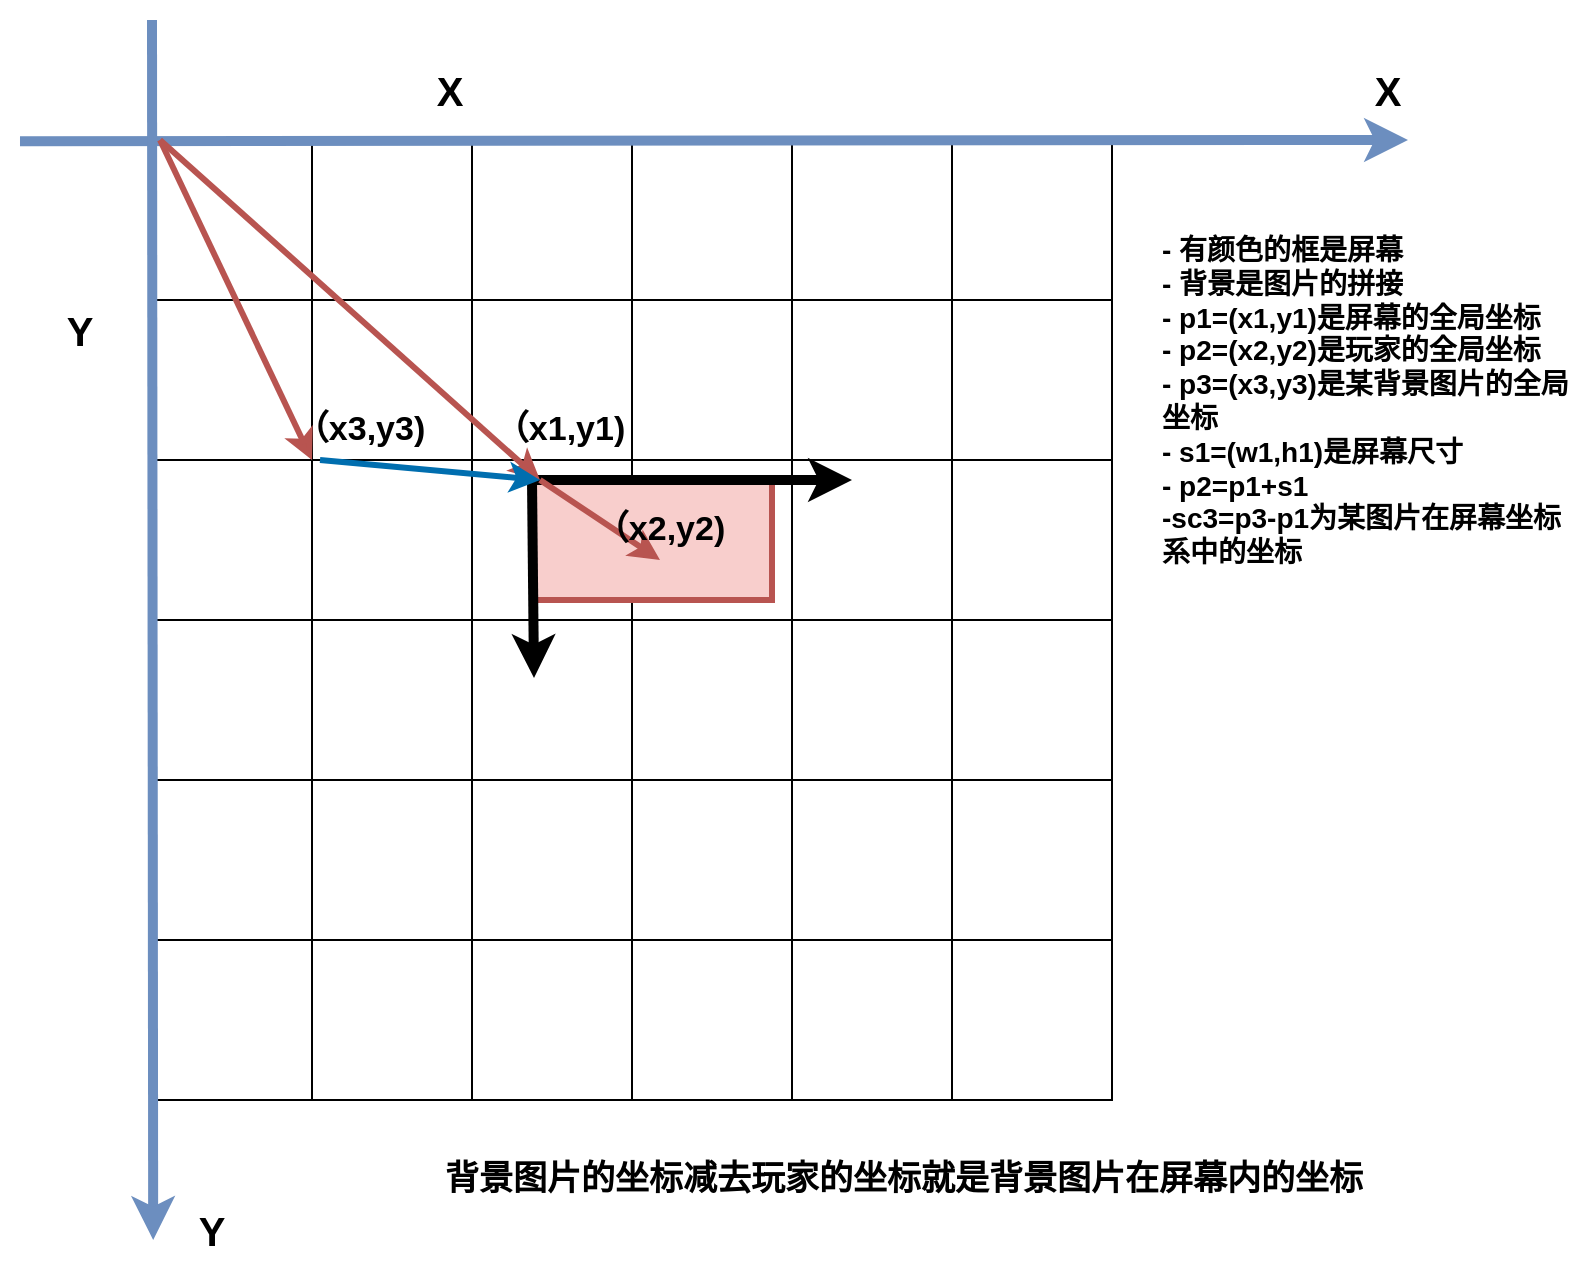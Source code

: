 <mxfile version="21.6.1" type="github">
  <diagram name="第 1 页" id="yOHOC9veb8_BCosYYFFb">
    <mxGraphModel dx="1172" dy="674" grid="1" gridSize="10" guides="1" tooltips="1" connect="1" arrows="1" fold="1" page="1" pageScale="1" pageWidth="827" pageHeight="1169" math="0" shadow="0">
      <root>
        <mxCell id="0" />
        <mxCell id="1" style="" parent="0" />
        <mxCell id="HdFPSuiChNzXRNqbuc80-1" value="" style="whiteSpace=wrap;html=1;aspect=fixed;" parent="1" vertex="1">
          <mxGeometry x="86" y="120" width="80" height="80" as="geometry" />
        </mxCell>
        <mxCell id="HdFPSuiChNzXRNqbuc80-2" value="" style="whiteSpace=wrap;html=1;aspect=fixed;" parent="1" vertex="1">
          <mxGeometry x="406" y="120" width="80" height="80" as="geometry" />
        </mxCell>
        <mxCell id="HdFPSuiChNzXRNqbuc80-3" value="" style="whiteSpace=wrap;html=1;aspect=fixed;" parent="1" vertex="1">
          <mxGeometry x="326" y="120" width="80" height="80" as="geometry" />
        </mxCell>
        <mxCell id="HdFPSuiChNzXRNqbuc80-4" value="" style="whiteSpace=wrap;html=1;aspect=fixed;" parent="1" vertex="1">
          <mxGeometry x="246" y="120" width="80" height="80" as="geometry" />
        </mxCell>
        <mxCell id="HdFPSuiChNzXRNqbuc80-5" value="" style="whiteSpace=wrap;html=1;aspect=fixed;" parent="1" vertex="1">
          <mxGeometry x="166" y="120" width="80" height="80" as="geometry" />
        </mxCell>
        <mxCell id="HdFPSuiChNzXRNqbuc80-6" value="" style="whiteSpace=wrap;html=1;aspect=fixed;" parent="1" vertex="1">
          <mxGeometry x="486" y="120" width="80" height="80" as="geometry" />
        </mxCell>
        <mxCell id="HdFPSuiChNzXRNqbuc80-19" value="" style="whiteSpace=wrap;html=1;aspect=fixed;" parent="1" vertex="1">
          <mxGeometry x="86" y="200" width="80" height="80" as="geometry" />
        </mxCell>
        <mxCell id="HdFPSuiChNzXRNqbuc80-20" value="" style="whiteSpace=wrap;html=1;aspect=fixed;" parent="1" vertex="1">
          <mxGeometry x="406" y="200" width="80" height="80" as="geometry" />
        </mxCell>
        <mxCell id="HdFPSuiChNzXRNqbuc80-21" value="" style="whiteSpace=wrap;html=1;aspect=fixed;" parent="1" vertex="1">
          <mxGeometry x="326" y="200" width="80" height="80" as="geometry" />
        </mxCell>
        <mxCell id="HdFPSuiChNzXRNqbuc80-22" value="" style="whiteSpace=wrap;html=1;aspect=fixed;" parent="1" vertex="1">
          <mxGeometry x="246" y="200" width="80" height="80" as="geometry" />
        </mxCell>
        <mxCell id="HdFPSuiChNzXRNqbuc80-23" value="" style="whiteSpace=wrap;html=1;aspect=fixed;" parent="1" vertex="1">
          <mxGeometry x="166" y="200" width="80" height="80" as="geometry" />
        </mxCell>
        <mxCell id="HdFPSuiChNzXRNqbuc80-24" value="" style="whiteSpace=wrap;html=1;aspect=fixed;" parent="1" vertex="1">
          <mxGeometry x="486" y="200" width="80" height="80" as="geometry" />
        </mxCell>
        <mxCell id="HdFPSuiChNzXRNqbuc80-25" value="" style="whiteSpace=wrap;html=1;aspect=fixed;" parent="1" vertex="1">
          <mxGeometry x="86" y="280" width="80" height="80" as="geometry" />
        </mxCell>
        <mxCell id="HdFPSuiChNzXRNqbuc80-26" value="" style="whiteSpace=wrap;html=1;aspect=fixed;" parent="1" vertex="1">
          <mxGeometry x="406" y="280" width="80" height="80" as="geometry" />
        </mxCell>
        <mxCell id="HdFPSuiChNzXRNqbuc80-27" value="" style="whiteSpace=wrap;html=1;aspect=fixed;" parent="1" vertex="1">
          <mxGeometry x="326" y="280" width="80" height="80" as="geometry" />
        </mxCell>
        <mxCell id="HdFPSuiChNzXRNqbuc80-28" value="" style="whiteSpace=wrap;html=1;aspect=fixed;" parent="1" vertex="1">
          <mxGeometry x="246" y="280" width="80" height="80" as="geometry" />
        </mxCell>
        <mxCell id="HdFPSuiChNzXRNqbuc80-29" value="" style="whiteSpace=wrap;html=1;aspect=fixed;" parent="1" vertex="1">
          <mxGeometry x="166" y="280" width="80" height="80" as="geometry" />
        </mxCell>
        <mxCell id="HdFPSuiChNzXRNqbuc80-30" value="" style="whiteSpace=wrap;html=1;aspect=fixed;" parent="1" vertex="1">
          <mxGeometry x="486" y="280" width="80" height="80" as="geometry" />
        </mxCell>
        <mxCell id="HdFPSuiChNzXRNqbuc80-31" value="" style="whiteSpace=wrap;html=1;aspect=fixed;" parent="1" vertex="1">
          <mxGeometry x="86" y="360" width="80" height="80" as="geometry" />
        </mxCell>
        <mxCell id="HdFPSuiChNzXRNqbuc80-32" value="" style="whiteSpace=wrap;html=1;aspect=fixed;" parent="1" vertex="1">
          <mxGeometry x="406" y="360" width="80" height="80" as="geometry" />
        </mxCell>
        <mxCell id="HdFPSuiChNzXRNqbuc80-33" value="" style="whiteSpace=wrap;html=1;aspect=fixed;" parent="1" vertex="1">
          <mxGeometry x="326" y="360" width="80" height="80" as="geometry" />
        </mxCell>
        <mxCell id="HdFPSuiChNzXRNqbuc80-34" value="" style="whiteSpace=wrap;html=1;aspect=fixed;" parent="1" vertex="1">
          <mxGeometry x="246" y="360" width="80" height="80" as="geometry" />
        </mxCell>
        <mxCell id="HdFPSuiChNzXRNqbuc80-35" value="" style="whiteSpace=wrap;html=1;aspect=fixed;" parent="1" vertex="1">
          <mxGeometry x="166" y="360" width="80" height="80" as="geometry" />
        </mxCell>
        <mxCell id="HdFPSuiChNzXRNqbuc80-36" value="" style="whiteSpace=wrap;html=1;aspect=fixed;" parent="1" vertex="1">
          <mxGeometry x="486" y="360" width="80" height="80" as="geometry" />
        </mxCell>
        <mxCell id="HdFPSuiChNzXRNqbuc80-37" value="" style="whiteSpace=wrap;html=1;aspect=fixed;" parent="1" vertex="1">
          <mxGeometry x="86" y="440" width="80" height="80" as="geometry" />
        </mxCell>
        <mxCell id="HdFPSuiChNzXRNqbuc80-38" value="" style="whiteSpace=wrap;html=1;aspect=fixed;" parent="1" vertex="1">
          <mxGeometry x="406" y="440" width="80" height="80" as="geometry" />
        </mxCell>
        <mxCell id="HdFPSuiChNzXRNqbuc80-39" value="" style="whiteSpace=wrap;html=1;aspect=fixed;" parent="1" vertex="1">
          <mxGeometry x="326" y="440" width="80" height="80" as="geometry" />
        </mxCell>
        <mxCell id="HdFPSuiChNzXRNqbuc80-40" value="" style="whiteSpace=wrap;html=1;aspect=fixed;" parent="1" vertex="1">
          <mxGeometry x="246" y="440" width="80" height="80" as="geometry" />
        </mxCell>
        <mxCell id="HdFPSuiChNzXRNqbuc80-41" value="" style="whiteSpace=wrap;html=1;aspect=fixed;" parent="1" vertex="1">
          <mxGeometry x="166" y="440" width="80" height="80" as="geometry" />
        </mxCell>
        <mxCell id="HdFPSuiChNzXRNqbuc80-42" value="" style="whiteSpace=wrap;html=1;aspect=fixed;" parent="1" vertex="1">
          <mxGeometry x="486" y="440" width="80" height="80" as="geometry" />
        </mxCell>
        <mxCell id="HdFPSuiChNzXRNqbuc80-43" value="" style="whiteSpace=wrap;html=1;aspect=fixed;" parent="1" vertex="1">
          <mxGeometry x="86" y="520" width="80" height="80" as="geometry" />
        </mxCell>
        <mxCell id="HdFPSuiChNzXRNqbuc80-44" value="" style="whiteSpace=wrap;html=1;aspect=fixed;" parent="1" vertex="1">
          <mxGeometry x="406" y="520" width="80" height="80" as="geometry" />
        </mxCell>
        <mxCell id="HdFPSuiChNzXRNqbuc80-45" value="" style="whiteSpace=wrap;html=1;aspect=fixed;" parent="1" vertex="1">
          <mxGeometry x="326" y="520" width="80" height="80" as="geometry" />
        </mxCell>
        <mxCell id="HdFPSuiChNzXRNqbuc80-46" value="" style="whiteSpace=wrap;html=1;aspect=fixed;" parent="1" vertex="1">
          <mxGeometry x="246" y="520" width="80" height="80" as="geometry" />
        </mxCell>
        <mxCell id="HdFPSuiChNzXRNqbuc80-47" value="" style="whiteSpace=wrap;html=1;aspect=fixed;" parent="1" vertex="1">
          <mxGeometry x="166" y="520" width="80" height="80" as="geometry" />
        </mxCell>
        <mxCell id="HdFPSuiChNzXRNqbuc80-48" value="" style="whiteSpace=wrap;html=1;aspect=fixed;" parent="1" vertex="1">
          <mxGeometry x="486" y="520" width="80" height="80" as="geometry" />
        </mxCell>
        <mxCell id="HdFPSuiChNzXRNqbuc80-54" value="" style="endArrow=classic;html=1;rounded=0;strokeWidth=5;fillColor=#dae8fc;strokeColor=#6c8ebf;" parent="1" edge="1">
          <mxGeometry width="50" height="50" relative="1" as="geometry">
            <mxPoint x="20" y="120.59" as="sourcePoint" />
            <mxPoint x="714" y="120" as="targetPoint" />
          </mxGeometry>
        </mxCell>
        <mxCell id="HdFPSuiChNzXRNqbuc80-55" value="" style="endArrow=classic;html=1;rounded=0;strokeWidth=5;fillColor=#dae8fc;strokeColor=#6c8ebf;" parent="1" edge="1">
          <mxGeometry width="50" height="50" relative="1" as="geometry">
            <mxPoint x="86" y="60" as="sourcePoint" />
            <mxPoint x="86.59" y="670" as="targetPoint" />
          </mxGeometry>
        </mxCell>
        <mxCell id="OoMHXcQIOMjN5isPngi--1" value="" style="rounded=0;whiteSpace=wrap;html=1;fillColor=#f8cecc;strokeColor=#b85450;strokeWidth=3;" vertex="1" parent="1">
          <mxGeometry x="276" y="290" width="120" height="60" as="geometry" />
        </mxCell>
        <mxCell id="OoMHXcQIOMjN5isPngi--2" value="X" style="text;html=1;align=center;verticalAlign=middle;whiteSpace=wrap;rounded=0;fontStyle=1;fontSize=20;" vertex="1" parent="1">
          <mxGeometry x="674" y="80" width="60" height="30" as="geometry" />
        </mxCell>
        <mxCell id="OoMHXcQIOMjN5isPngi--3" value="Y" style="text;html=1;align=center;verticalAlign=middle;whiteSpace=wrap;rounded=0;fontStyle=1;fontSize=20;" vertex="1" parent="1">
          <mxGeometry x="86" y="650" width="60" height="30" as="geometry" />
        </mxCell>
        <mxCell id="OoMHXcQIOMjN5isPngi--4" value="&lt;div style=&quot;text-align: left;&quot;&gt;&lt;span style=&quot;font-size: 14px; background-color: initial;&quot;&gt;&lt;b&gt;- 有颜色的框是屏幕&lt;/b&gt;&lt;/span&gt;&lt;/div&gt;&lt;font style=&quot;font-size: 14px;&quot;&gt;&lt;b&gt;&lt;div style=&quot;text-align: left;&quot;&gt;&lt;span style=&quot;background-color: initial;&quot;&gt;- 背景是图片的拼接&lt;/span&gt;&lt;/div&gt;&lt;div style=&quot;text-align: left;&quot;&gt;&lt;span style=&quot;background-color: initial;&quot;&gt;- p1=(x1,y1)是屏幕的全局坐标&lt;/span&gt;&lt;/div&gt;&lt;div style=&quot;text-align: left;&quot;&gt;- p2=(x2,y2)是玩家的全局坐标&lt;/div&gt;&lt;div style=&quot;text-align: left;&quot;&gt;- p3=(x3,y3)是某背景图片的全局坐标&lt;/div&gt;&lt;div style=&quot;text-align: left;&quot;&gt;- s1=(w1,h1)是屏幕尺寸&lt;/div&gt;&lt;div style=&quot;text-align: left;&quot;&gt;- p2=p1+s1&lt;/div&gt;&lt;div style=&quot;text-align: left;&quot;&gt;-sc3=p3-p1为某图片在屏幕坐标系中的坐标&lt;/div&gt;&lt;/b&gt;&lt;/font&gt;" style="text;html=1;strokeColor=none;fillColor=none;align=center;verticalAlign=top;whiteSpace=wrap;rounded=0;" vertex="1" parent="1">
          <mxGeometry x="590" y="160" width="210" height="260" as="geometry" />
        </mxCell>
        <mxCell id="OoMHXcQIOMjN5isPngi--6" value="&lt;span style=&quot;font-size: 17px;&quot;&gt;&lt;b&gt;背景图片的坐标减去玩家的坐标就是背景图片在屏幕内的坐标&lt;/b&gt;&lt;/span&gt;" style="text;html=1;strokeColor=none;fillColor=none;align=center;verticalAlign=middle;whiteSpace=wrap;rounded=0;" vertex="1" parent="1">
          <mxGeometry x="190" y="630" width="544" height="20" as="geometry" />
        </mxCell>
        <mxCell id="OoMHXcQIOMjN5isPngi--9" value="" style="endArrow=classic;html=1;rounded=0;entryX=0;entryY=0;entryDx=0;entryDy=0;exitX=0;exitY=0;exitDx=0;exitDy=0;strokeWidth=5;" edge="1" parent="1">
          <mxGeometry width="50" height="50" relative="1" as="geometry">
            <mxPoint x="276" y="290" as="sourcePoint" />
            <mxPoint x="436" y="290" as="targetPoint" />
          </mxGeometry>
        </mxCell>
        <mxCell id="OoMHXcQIOMjN5isPngi--10" value="" style="endArrow=classic;html=1;rounded=0;entryX=0;entryY=0.25;entryDx=0;entryDy=0;exitX=0;exitY=0;exitDx=0;exitDy=0;strokeWidth=5;" edge="1" parent="1">
          <mxGeometry width="50" height="50" relative="1" as="geometry">
            <mxPoint x="276" y="290" as="sourcePoint" />
            <mxPoint x="277" y="389" as="targetPoint" />
          </mxGeometry>
        </mxCell>
        <mxCell id="OoMHXcQIOMjN5isPngi--11" value="X" style="text;html=1;align=center;verticalAlign=middle;whiteSpace=wrap;rounded=0;fontStyle=1;fontSize=20;" vertex="1" parent="1">
          <mxGeometry x="205" y="80" width="60" height="30" as="geometry" />
        </mxCell>
        <mxCell id="OoMHXcQIOMjN5isPngi--12" value="Y" style="text;html=1;align=center;verticalAlign=middle;whiteSpace=wrap;rounded=0;fontStyle=1;fontSize=20;" vertex="1" parent="1">
          <mxGeometry x="20" y="200" width="60" height="30" as="geometry" />
        </mxCell>
        <mxCell id="OoMHXcQIOMjN5isPngi--16" value="未命名图层" parent="0" />
        <mxCell id="OoMHXcQIOMjN5isPngi--17" value="" style="endArrow=classic;html=1;rounded=0;strokeWidth=3;fillColor=#f8cecc;strokeColor=#b85450;" edge="1" parent="OoMHXcQIOMjN5isPngi--16">
          <mxGeometry width="50" height="50" relative="1" as="geometry">
            <mxPoint x="90" y="120" as="sourcePoint" />
            <mxPoint x="280" y="290" as="targetPoint" />
          </mxGeometry>
        </mxCell>
        <mxCell id="OoMHXcQIOMjN5isPngi--18" value="" style="endArrow=classic;html=1;rounded=0;strokeWidth=3;fillColor=#f8cecc;strokeColor=#b85450;jumpSize=6;sourcePerimeterSpacing=0;" edge="1" parent="OoMHXcQIOMjN5isPngi--16" target="OoMHXcQIOMjN5isPngi--1">
          <mxGeometry width="50" height="50" relative="1" as="geometry">
            <mxPoint x="280" y="290" as="sourcePoint" />
            <mxPoint x="470" y="460" as="targetPoint" />
          </mxGeometry>
        </mxCell>
        <mxCell id="OoMHXcQIOMjN5isPngi--20" value="" style="endArrow=classic;html=1;rounded=0;strokeWidth=3;fillColor=#f8cecc;strokeColor=#b85450;" edge="1" parent="OoMHXcQIOMjN5isPngi--16">
          <mxGeometry width="50" height="50" relative="1" as="geometry">
            <mxPoint x="280" y="290" as="sourcePoint" />
            <mxPoint x="340" y="330" as="targetPoint" />
          </mxGeometry>
        </mxCell>
        <mxCell id="OoMHXcQIOMjN5isPngi--21" value="（x1,y1)" style="text;html=1;strokeColor=none;fillColor=none;align=center;verticalAlign=middle;whiteSpace=wrap;rounded=0;fontSize=17;fontStyle=1" vertex="1" parent="OoMHXcQIOMjN5isPngi--16">
          <mxGeometry x="260" y="250" width="60" height="30" as="geometry" />
        </mxCell>
        <mxCell id="OoMHXcQIOMjN5isPngi--22" value="（x2,y2)" style="text;html=1;strokeColor=none;fillColor=none;align=center;verticalAlign=middle;whiteSpace=wrap;rounded=0;fontSize=17;fontStyle=1" vertex="1" parent="OoMHXcQIOMjN5isPngi--16">
          <mxGeometry x="310" y="300" width="60" height="30" as="geometry" />
        </mxCell>
        <mxCell id="OoMHXcQIOMjN5isPngi--23" value="" style="endArrow=classic;html=1;rounded=0;strokeWidth=3;fillColor=#f8cecc;strokeColor=#b85450;entryX=1;entryY=1;entryDx=0;entryDy=0;" edge="1" parent="OoMHXcQIOMjN5isPngi--16" target="HdFPSuiChNzXRNqbuc80-19">
          <mxGeometry width="50" height="50" relative="1" as="geometry">
            <mxPoint x="90" y="120" as="sourcePoint" />
            <mxPoint x="230" y="330" as="targetPoint" />
          </mxGeometry>
        </mxCell>
        <mxCell id="OoMHXcQIOMjN5isPngi--24" value="" style="endArrow=classic;html=1;rounded=0;strokeWidth=3;fillColor=#1ba1e2;strokeColor=#006EAF;" edge="1" parent="OoMHXcQIOMjN5isPngi--16">
          <mxGeometry width="50" height="50" relative="1" as="geometry">
            <mxPoint x="170" y="280" as="sourcePoint" />
            <mxPoint x="280" y="290" as="targetPoint" />
          </mxGeometry>
        </mxCell>
        <mxCell id="OoMHXcQIOMjN5isPngi--25" value="（x3,y3)" style="text;html=1;strokeColor=none;fillColor=none;align=center;verticalAlign=middle;whiteSpace=wrap;rounded=0;fontSize=17;fontStyle=1" vertex="1" parent="OoMHXcQIOMjN5isPngi--16">
          <mxGeometry x="160" y="250" width="60" height="30" as="geometry" />
        </mxCell>
      </root>
    </mxGraphModel>
  </diagram>
</mxfile>
